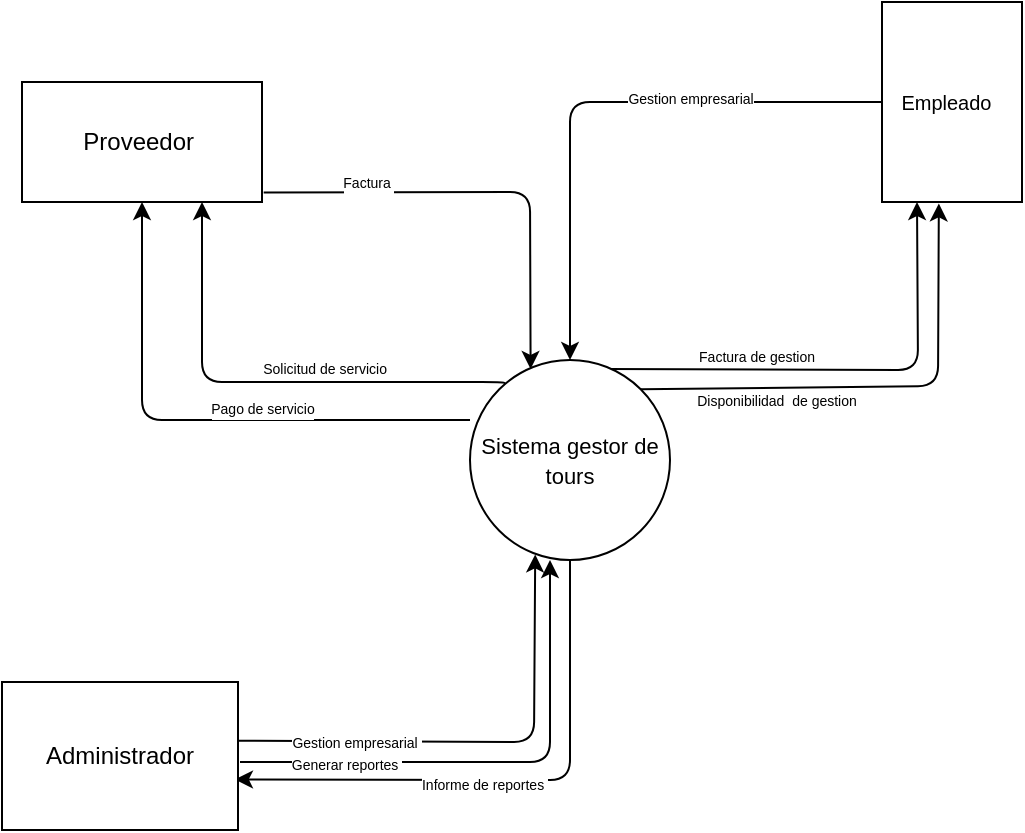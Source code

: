 <mxfile>
    <diagram id="IhgkvcrVw-2vIlGwe0Ot" name="Page-1">
        <mxGraphModel dx="683" dy="419" grid="0" gridSize="10" guides="1" tooltips="1" connect="1" arrows="1" fold="1" page="1" pageScale="1" pageWidth="827" pageHeight="1169" math="0" shadow="0">
            <root>
                <mxCell id="0"/>
                <mxCell id="1" parent="0"/>
                <mxCell id="19" style="edgeStyle=none;html=1;entryX=0.406;entryY=1.007;entryDx=0;entryDy=0;entryPerimeter=0;fontSize=7;exitX=1;exitY=0;exitDx=0;exitDy=0;" parent="1" source="2" target="14" edge="1">
                    <mxGeometry relative="1" as="geometry">
                        <Array as="points">
                            <mxPoint x="548" y="352"/>
                        </Array>
                    </mxGeometry>
                </mxCell>
                <mxCell id="20" value="Disponibilidad&amp;nbsp; de gestion" style="edgeLabel;html=1;align=center;verticalAlign=middle;resizable=0;points=[];fontSize=7;" parent="19" vertex="1" connectable="0">
                    <mxGeometry x="0.251" y="-1" relative="1" as="geometry">
                        <mxPoint x="-82" y="9" as="offset"/>
                    </mxGeometry>
                </mxCell>
                <mxCell id="75" style="edgeStyle=none;html=1;entryX=0.987;entryY=0.658;entryDx=0;entryDy=0;entryPerimeter=0;" edge="1" parent="1" source="2" target="31">
                    <mxGeometry relative="1" as="geometry">
                        <Array as="points">
                            <mxPoint x="364" y="549"/>
                        </Array>
                    </mxGeometry>
                </mxCell>
                <mxCell id="77" style="edgeStyle=none;html=1;entryX=0.25;entryY=1;entryDx=0;entryDy=0;exitX=0.678;exitY=0.045;exitDx=0;exitDy=0;exitPerimeter=0;" edge="1" parent="1" source="2" target="14">
                    <mxGeometry relative="1" as="geometry">
                        <Array as="points">
                            <mxPoint x="538" y="344"/>
                        </Array>
                    </mxGeometry>
                </mxCell>
                <mxCell id="78" style="edgeStyle=none;html=1;entryX=0.5;entryY=1;entryDx=0;entryDy=0;exitX=0;exitY=0.3;exitDx=0;exitDy=0;exitPerimeter=0;" edge="1" parent="1" source="2" target="4">
                    <mxGeometry relative="1" as="geometry">
                        <Array as="points">
                            <mxPoint x="150" y="369"/>
                        </Array>
                    </mxGeometry>
                </mxCell>
                <mxCell id="2" value="&lt;font style=&quot;font-size: 11px&quot;&gt;Sistema gestor de tours&lt;/font&gt;" style="ellipse;whiteSpace=wrap;html=1;aspect=fixed;" parent="1" vertex="1">
                    <mxGeometry x="314" y="339" width="100" height="100" as="geometry"/>
                </mxCell>
                <mxCell id="3" value="" style="endArrow=classic;html=1;exitX=0.176;exitY=0.117;exitDx=0;exitDy=0;exitPerimeter=0;entryX=0.75;entryY=1;entryDx=0;entryDy=0;" parent="1" source="2" target="4" edge="1">
                    <mxGeometry width="50" height="50" relative="1" as="geometry">
                        <mxPoint x="360" y="390" as="sourcePoint"/>
                        <mxPoint x="185" y="266" as="targetPoint"/>
                        <Array as="points">
                            <mxPoint x="330" y="350"/>
                            <mxPoint x="280" y="350"/>
                            <mxPoint x="180" y="350"/>
                        </Array>
                    </mxGeometry>
                </mxCell>
                <mxCell id="6" value="Solicitud de servicio&amp;nbsp;" style="edgeLabel;html=1;align=center;verticalAlign=middle;resizable=0;points=[];fontSize=7;" parent="3" vertex="1" connectable="0">
                    <mxGeometry x="-0.096" y="-1" relative="1" as="geometry">
                        <mxPoint x="20" y="-5" as="offset"/>
                    </mxGeometry>
                </mxCell>
                <mxCell id="80" style="edgeStyle=none;html=1;entryX=0.303;entryY=0.045;entryDx=0;entryDy=0;entryPerimeter=0;exitX=1.007;exitY=0.92;exitDx=0;exitDy=0;exitPerimeter=0;" edge="1" parent="1" source="4" target="2">
                    <mxGeometry relative="1" as="geometry">
                        <Array as="points">
                            <mxPoint x="344" y="255"/>
                        </Array>
                    </mxGeometry>
                </mxCell>
                <mxCell id="4" value="Proveedor&amp;nbsp;" style="rounded=0;whiteSpace=wrap;html=1;" parent="1" vertex="1">
                    <mxGeometry x="90" y="200" width="120" height="60" as="geometry"/>
                </mxCell>
                <mxCell id="16" style="edgeStyle=none;html=1;entryX=0.5;entryY=0;entryDx=0;entryDy=0;fontSize=7;" parent="1" source="14" target="2" edge="1">
                    <mxGeometry relative="1" as="geometry">
                        <Array as="points">
                            <mxPoint x="444" y="210"/>
                            <mxPoint x="364" y="210"/>
                        </Array>
                    </mxGeometry>
                </mxCell>
                <mxCell id="17" value="Gestion empresarial" style="edgeLabel;html=1;align=center;verticalAlign=middle;resizable=0;points=[];fontSize=7;" parent="16" vertex="1" connectable="0">
                    <mxGeometry x="-0.135" y="-1" relative="1" as="geometry">
                        <mxPoint x="27" as="offset"/>
                    </mxGeometry>
                </mxCell>
                <mxCell id="14" value="&lt;font style=&quot;font-size: 10px&quot;&gt;Empleado&amp;nbsp;&amp;nbsp;&lt;/font&gt;" style="rounded=0;whiteSpace=wrap;html=1;" parent="1" vertex="1">
                    <mxGeometry x="520" y="160" width="70" height="100" as="geometry"/>
                </mxCell>
                <mxCell id="32" style="edgeStyle=none;rounded=1;html=1;entryX=0.326;entryY=0.972;entryDx=0;entryDy=0;entryPerimeter=0;fontSize=7;exitX=0.987;exitY=0.397;exitDx=0;exitDy=0;exitPerimeter=0;" parent="1" source="31" target="2" edge="1">
                    <mxGeometry relative="1" as="geometry">
                        <Array as="points">
                            <mxPoint x="346" y="530"/>
                        </Array>
                        <mxPoint x="209" y="530" as="sourcePoint"/>
                    </mxGeometry>
                </mxCell>
                <mxCell id="36" style="edgeStyle=none;rounded=1;html=1;fontSize=11;" parent="1" edge="1">
                    <mxGeometry relative="1" as="geometry">
                        <mxPoint x="354" y="439" as="targetPoint"/>
                        <Array as="points">
                            <mxPoint x="354" y="540"/>
                        </Array>
                        <mxPoint x="199" y="540" as="sourcePoint"/>
                    </mxGeometry>
                </mxCell>
                <mxCell id="37" value="&lt;span style=&quot;font-size: 7px&quot;&gt;Generar reportes&amp;nbsp;&lt;/span&gt;" style="edgeLabel;html=1;align=center;verticalAlign=middle;resizable=0;points=[];fontSize=11;" parent="36" vertex="1" connectable="0">
                    <mxGeometry x="-0.357" y="1" relative="1" as="geometry">
                        <mxPoint x="-30" y="1" as="offset"/>
                    </mxGeometry>
                </mxCell>
                <mxCell id="31" value="Administrador" style="rounded=0;whiteSpace=wrap;html=1;" parent="1" vertex="1">
                    <mxGeometry x="80" y="500" width="118" height="74" as="geometry"/>
                </mxCell>
                <mxCell id="64" value="Gestion empresarial&amp;nbsp;" style="edgeLabel;html=1;align=center;verticalAlign=middle;resizable=0;points=[];fontSize=7;" vertex="1" connectable="0" parent="1">
                    <mxGeometry x="282.999" y="526.276" as="geometry">
                        <mxPoint x="-26" y="4" as="offset"/>
                    </mxGeometry>
                </mxCell>
                <mxCell id="76" value="&lt;span style=&quot;font-size: 7px&quot;&gt;Informe de reportes&amp;nbsp;&lt;/span&gt;" style="edgeLabel;html=1;align=center;verticalAlign=middle;resizable=0;points=[];fontSize=11;" vertex="1" connectable="0" parent="1">
                    <mxGeometry x="320.999" y="550" as="geometry"/>
                </mxCell>
                <mxCell id="79" value="Pago de servicio" style="edgeLabel;html=1;align=center;verticalAlign=middle;resizable=0;points=[];fontSize=7;" vertex="1" connectable="0" parent="1">
                    <mxGeometry x="210.001" y="364" as="geometry"/>
                </mxCell>
                <mxCell id="81" value="Factura&amp;nbsp;" style="edgeLabel;html=1;align=center;verticalAlign=middle;resizable=0;points=[];fontSize=7;" vertex="1" connectable="0" parent="1">
                    <mxGeometry x="263.001" y="251" as="geometry"/>
                </mxCell>
                <mxCell id="84" value="Factura de gestion&amp;nbsp;" style="edgeLabel;html=1;align=center;verticalAlign=middle;resizable=0;points=[];fontSize=7;" vertex="1" connectable="0" parent="1">
                    <mxGeometry x="459.005" y="339.005" as="geometry">
                        <mxPoint x="-1" y="-1" as="offset"/>
                    </mxGeometry>
                </mxCell>
            </root>
        </mxGraphModel>
    </diagram>
</mxfile>